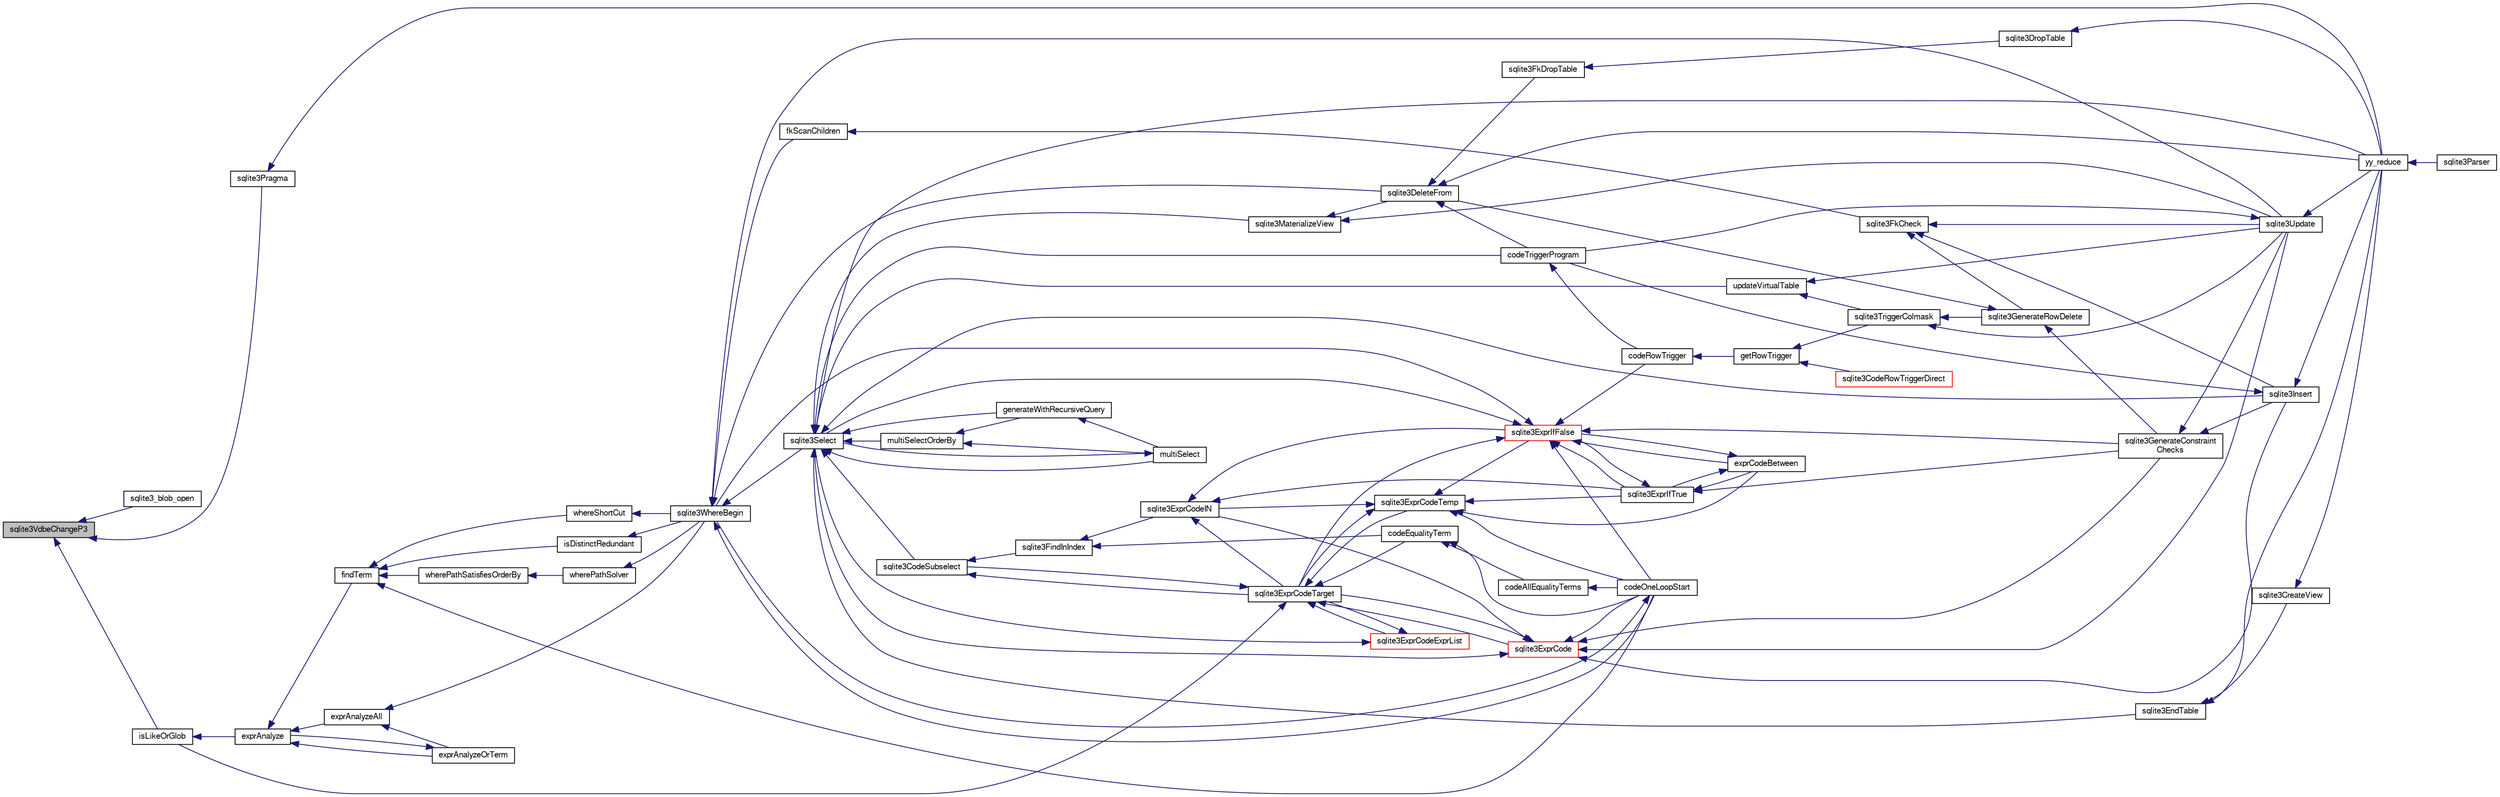 digraph "sqlite3VdbeChangeP3"
{
  edge [fontname="FreeSans",fontsize="10",labelfontname="FreeSans",labelfontsize="10"];
  node [fontname="FreeSans",fontsize="10",shape=record];
  rankdir="LR";
  Node745880 [label="sqlite3VdbeChangeP3",height=0.2,width=0.4,color="black", fillcolor="grey75", style="filled", fontcolor="black"];
  Node745880 -> Node745881 [dir="back",color="midnightblue",fontsize="10",style="solid",fontname="FreeSans"];
  Node745881 [label="sqlite3_blob_open",height=0.2,width=0.4,color="black", fillcolor="white", style="filled",URL="$sqlite3_8h.html#adb8ad839a5bdd62a43785132bc7dd518"];
  Node745880 -> Node745882 [dir="back",color="midnightblue",fontsize="10",style="solid",fontname="FreeSans"];
  Node745882 [label="sqlite3Pragma",height=0.2,width=0.4,color="black", fillcolor="white", style="filled",URL="$sqlite3_8c.html#a111391370f58f8e6a6eca51fd34d62ed"];
  Node745882 -> Node745883 [dir="back",color="midnightblue",fontsize="10",style="solid",fontname="FreeSans"];
  Node745883 [label="yy_reduce",height=0.2,width=0.4,color="black", fillcolor="white", style="filled",URL="$sqlite3_8c.html#a7c419a9b25711c666a9a2449ef377f14"];
  Node745883 -> Node745884 [dir="back",color="midnightblue",fontsize="10",style="solid",fontname="FreeSans"];
  Node745884 [label="sqlite3Parser",height=0.2,width=0.4,color="black", fillcolor="white", style="filled",URL="$sqlite3_8c.html#a0327d71a5fabe0b6a343d78a2602e72a"];
  Node745880 -> Node745885 [dir="back",color="midnightblue",fontsize="10",style="solid",fontname="FreeSans"];
  Node745885 [label="isLikeOrGlob",height=0.2,width=0.4,color="black", fillcolor="white", style="filled",URL="$sqlite3_8c.html#a6c38e495198bf8976f68d1a6ebd74a50"];
  Node745885 -> Node745886 [dir="back",color="midnightblue",fontsize="10",style="solid",fontname="FreeSans"];
  Node745886 [label="exprAnalyze",height=0.2,width=0.4,color="black", fillcolor="white", style="filled",URL="$sqlite3_8c.html#acb10e48c9a4184a4edd9bfd5b14ad0b7"];
  Node745886 -> Node745887 [dir="back",color="midnightblue",fontsize="10",style="solid",fontname="FreeSans"];
  Node745887 [label="findTerm",height=0.2,width=0.4,color="black", fillcolor="white", style="filled",URL="$sqlite3_8c.html#af26eb1eed85001fcf29fa189b631ac4b"];
  Node745887 -> Node745888 [dir="back",color="midnightblue",fontsize="10",style="solid",fontname="FreeSans"];
  Node745888 [label="isDistinctRedundant",height=0.2,width=0.4,color="black", fillcolor="white", style="filled",URL="$sqlite3_8c.html#acfc2ade61d376596f173a8f70fea379b"];
  Node745888 -> Node745889 [dir="back",color="midnightblue",fontsize="10",style="solid",fontname="FreeSans"];
  Node745889 [label="sqlite3WhereBegin",height=0.2,width=0.4,color="black", fillcolor="white", style="filled",URL="$sqlite3_8c.html#acad049f5c9a96a8118cffd5e5ce89f7c"];
  Node745889 -> Node745890 [dir="back",color="midnightblue",fontsize="10",style="solid",fontname="FreeSans"];
  Node745890 [label="sqlite3DeleteFrom",height=0.2,width=0.4,color="black", fillcolor="white", style="filled",URL="$sqlite3_8c.html#ab9b4b45349188b49eabb23f94608a091"];
  Node745890 -> Node745891 [dir="back",color="midnightblue",fontsize="10",style="solid",fontname="FreeSans"];
  Node745891 [label="sqlite3FkDropTable",height=0.2,width=0.4,color="black", fillcolor="white", style="filled",URL="$sqlite3_8c.html#a1218c6fc74e89152ceaa4760e82f5ef9"];
  Node745891 -> Node745892 [dir="back",color="midnightblue",fontsize="10",style="solid",fontname="FreeSans"];
  Node745892 [label="sqlite3DropTable",height=0.2,width=0.4,color="black", fillcolor="white", style="filled",URL="$sqlite3_8c.html#a5534f77364b5568783c0e50db3c9defb"];
  Node745892 -> Node745883 [dir="back",color="midnightblue",fontsize="10",style="solid",fontname="FreeSans"];
  Node745890 -> Node745893 [dir="back",color="midnightblue",fontsize="10",style="solid",fontname="FreeSans"];
  Node745893 [label="codeTriggerProgram",height=0.2,width=0.4,color="black", fillcolor="white", style="filled",URL="$sqlite3_8c.html#a120801f59d9281d201d2ff4b2606836e"];
  Node745893 -> Node745894 [dir="back",color="midnightblue",fontsize="10",style="solid",fontname="FreeSans"];
  Node745894 [label="codeRowTrigger",height=0.2,width=0.4,color="black", fillcolor="white", style="filled",URL="$sqlite3_8c.html#a463cea5aaaf388b560b206570a0022fc"];
  Node745894 -> Node745895 [dir="back",color="midnightblue",fontsize="10",style="solid",fontname="FreeSans"];
  Node745895 [label="getRowTrigger",height=0.2,width=0.4,color="black", fillcolor="white", style="filled",URL="$sqlite3_8c.html#a69626ef20b540d1a2b19cf56f3f45689"];
  Node745895 -> Node745896 [dir="back",color="midnightblue",fontsize="10",style="solid",fontname="FreeSans"];
  Node745896 [label="sqlite3CodeRowTriggerDirect",height=0.2,width=0.4,color="red", fillcolor="white", style="filled",URL="$sqlite3_8c.html#ad92829f9001bcf89a0299dad5a48acd4"];
  Node745895 -> Node745903 [dir="back",color="midnightblue",fontsize="10",style="solid",fontname="FreeSans"];
  Node745903 [label="sqlite3TriggerColmask",height=0.2,width=0.4,color="black", fillcolor="white", style="filled",URL="$sqlite3_8c.html#acace8e99e37ae5e84ea03c65e820c540"];
  Node745903 -> Node745898 [dir="back",color="midnightblue",fontsize="10",style="solid",fontname="FreeSans"];
  Node745898 [label="sqlite3GenerateRowDelete",height=0.2,width=0.4,color="black", fillcolor="white", style="filled",URL="$sqlite3_8c.html#a2c76cbf3027fc18fdbb8cb4cd96b77d9"];
  Node745898 -> Node745890 [dir="back",color="midnightblue",fontsize="10",style="solid",fontname="FreeSans"];
  Node745898 -> Node745899 [dir="back",color="midnightblue",fontsize="10",style="solid",fontname="FreeSans"];
  Node745899 [label="sqlite3GenerateConstraint\lChecks",height=0.2,width=0.4,color="black", fillcolor="white", style="filled",URL="$sqlite3_8c.html#aef639c1e6a0c0a67ca6e7690ad931bd2"];
  Node745899 -> Node745900 [dir="back",color="midnightblue",fontsize="10",style="solid",fontname="FreeSans"];
  Node745900 [label="sqlite3Insert",height=0.2,width=0.4,color="black", fillcolor="white", style="filled",URL="$sqlite3_8c.html#a5b17c9c2000bae6bdff8e6be48d7dc2b"];
  Node745900 -> Node745893 [dir="back",color="midnightblue",fontsize="10",style="solid",fontname="FreeSans"];
  Node745900 -> Node745883 [dir="back",color="midnightblue",fontsize="10",style="solid",fontname="FreeSans"];
  Node745899 -> Node745901 [dir="back",color="midnightblue",fontsize="10",style="solid",fontname="FreeSans"];
  Node745901 [label="sqlite3Update",height=0.2,width=0.4,color="black", fillcolor="white", style="filled",URL="$sqlite3_8c.html#ac5aa67c46e8cc8174566fabe6809fafa"];
  Node745901 -> Node745893 [dir="back",color="midnightblue",fontsize="10",style="solid",fontname="FreeSans"];
  Node745901 -> Node745883 [dir="back",color="midnightblue",fontsize="10",style="solid",fontname="FreeSans"];
  Node745903 -> Node745901 [dir="back",color="midnightblue",fontsize="10",style="solid",fontname="FreeSans"];
  Node745890 -> Node745883 [dir="back",color="midnightblue",fontsize="10",style="solid",fontname="FreeSans"];
  Node745889 -> Node745904 [dir="back",color="midnightblue",fontsize="10",style="solid",fontname="FreeSans"];
  Node745904 [label="fkScanChildren",height=0.2,width=0.4,color="black", fillcolor="white", style="filled",URL="$sqlite3_8c.html#a67c9dcb484336b3155e7a82a037d4691"];
  Node745904 -> Node745905 [dir="back",color="midnightblue",fontsize="10",style="solid",fontname="FreeSans"];
  Node745905 [label="sqlite3FkCheck",height=0.2,width=0.4,color="black", fillcolor="white", style="filled",URL="$sqlite3_8c.html#aa38fb76c7d6f48f19772877a41703b92"];
  Node745905 -> Node745898 [dir="back",color="midnightblue",fontsize="10",style="solid",fontname="FreeSans"];
  Node745905 -> Node745900 [dir="back",color="midnightblue",fontsize="10",style="solid",fontname="FreeSans"];
  Node745905 -> Node745901 [dir="back",color="midnightblue",fontsize="10",style="solid",fontname="FreeSans"];
  Node745889 -> Node745906 [dir="back",color="midnightblue",fontsize="10",style="solid",fontname="FreeSans"];
  Node745906 [label="sqlite3Select",height=0.2,width=0.4,color="black", fillcolor="white", style="filled",URL="$sqlite3_8c.html#a2465ee8c956209ba4b272477b7c21a45"];
  Node745906 -> Node745907 [dir="back",color="midnightblue",fontsize="10",style="solid",fontname="FreeSans"];
  Node745907 [label="sqlite3CodeSubselect",height=0.2,width=0.4,color="black", fillcolor="white", style="filled",URL="$sqlite3_8c.html#aa69b46d2204a1d1b110107a1be12ee0c"];
  Node745907 -> Node745908 [dir="back",color="midnightblue",fontsize="10",style="solid",fontname="FreeSans"];
  Node745908 [label="sqlite3FindInIndex",height=0.2,width=0.4,color="black", fillcolor="white", style="filled",URL="$sqlite3_8c.html#af7d8c56ab0231f44bb5f87b3fafeffb2"];
  Node745908 -> Node745909 [dir="back",color="midnightblue",fontsize="10",style="solid",fontname="FreeSans"];
  Node745909 [label="sqlite3ExprCodeIN",height=0.2,width=0.4,color="black", fillcolor="white", style="filled",URL="$sqlite3_8c.html#ad9cf4f5b5ffb90c24a4a0900c8626193"];
  Node745909 -> Node745910 [dir="back",color="midnightblue",fontsize="10",style="solid",fontname="FreeSans"];
  Node745910 [label="sqlite3ExprCodeTarget",height=0.2,width=0.4,color="black", fillcolor="white", style="filled",URL="$sqlite3_8c.html#a4f308397a0a3ed299ed31aaa1ae2a293"];
  Node745910 -> Node745907 [dir="back",color="midnightblue",fontsize="10",style="solid",fontname="FreeSans"];
  Node745910 -> Node745911 [dir="back",color="midnightblue",fontsize="10",style="solid",fontname="FreeSans"];
  Node745911 [label="sqlite3ExprCodeTemp",height=0.2,width=0.4,color="black", fillcolor="white", style="filled",URL="$sqlite3_8c.html#a3bc5c1ccb3c5851847e2aeb4a84ae1fc"];
  Node745911 -> Node745909 [dir="back",color="midnightblue",fontsize="10",style="solid",fontname="FreeSans"];
  Node745911 -> Node745910 [dir="back",color="midnightblue",fontsize="10",style="solid",fontname="FreeSans"];
  Node745911 -> Node745912 [dir="back",color="midnightblue",fontsize="10",style="solid",fontname="FreeSans"];
  Node745912 [label="exprCodeBetween",height=0.2,width=0.4,color="black", fillcolor="white", style="filled",URL="$sqlite3_8c.html#abd053493214542bca8f406f42145d173"];
  Node745912 -> Node745913 [dir="back",color="midnightblue",fontsize="10",style="solid",fontname="FreeSans"];
  Node745913 [label="sqlite3ExprIfTrue",height=0.2,width=0.4,color="black", fillcolor="white", style="filled",URL="$sqlite3_8c.html#ad93a55237c23e1b743ab1f59df1a1444"];
  Node745913 -> Node745912 [dir="back",color="midnightblue",fontsize="10",style="solid",fontname="FreeSans"];
  Node745913 -> Node745914 [dir="back",color="midnightblue",fontsize="10",style="solid",fontname="FreeSans"];
  Node745914 [label="sqlite3ExprIfFalse",height=0.2,width=0.4,color="red", fillcolor="white", style="filled",URL="$sqlite3_8c.html#af97ecccb5d56e321e118414b08f65b71"];
  Node745914 -> Node745910 [dir="back",color="midnightblue",fontsize="10",style="solid",fontname="FreeSans"];
  Node745914 -> Node745912 [dir="back",color="midnightblue",fontsize="10",style="solid",fontname="FreeSans"];
  Node745914 -> Node745913 [dir="back",color="midnightblue",fontsize="10",style="solid",fontname="FreeSans"];
  Node745914 -> Node745899 [dir="back",color="midnightblue",fontsize="10",style="solid",fontname="FreeSans"];
  Node745914 -> Node745906 [dir="back",color="midnightblue",fontsize="10",style="solid",fontname="FreeSans"];
  Node745914 -> Node745894 [dir="back",color="midnightblue",fontsize="10",style="solid",fontname="FreeSans"];
  Node745914 -> Node745927 [dir="back",color="midnightblue",fontsize="10",style="solid",fontname="FreeSans"];
  Node745927 [label="codeOneLoopStart",height=0.2,width=0.4,color="black", fillcolor="white", style="filled",URL="$sqlite3_8c.html#aa868875120b151c169cc79139ed6e008"];
  Node745927 -> Node745889 [dir="back",color="midnightblue",fontsize="10",style="solid",fontname="FreeSans"];
  Node745914 -> Node745889 [dir="back",color="midnightblue",fontsize="10",style="solid",fontname="FreeSans"];
  Node745913 -> Node745899 [dir="back",color="midnightblue",fontsize="10",style="solid",fontname="FreeSans"];
  Node745912 -> Node745914 [dir="back",color="midnightblue",fontsize="10",style="solid",fontname="FreeSans"];
  Node745911 -> Node745913 [dir="back",color="midnightblue",fontsize="10",style="solid",fontname="FreeSans"];
  Node745911 -> Node745914 [dir="back",color="midnightblue",fontsize="10",style="solid",fontname="FreeSans"];
  Node745911 -> Node745927 [dir="back",color="midnightblue",fontsize="10",style="solid",fontname="FreeSans"];
  Node745910 -> Node745928 [dir="back",color="midnightblue",fontsize="10",style="solid",fontname="FreeSans"];
  Node745928 [label="sqlite3ExprCode",height=0.2,width=0.4,color="red", fillcolor="white", style="filled",URL="$sqlite3_8c.html#a75f270fb0b111b86924cca4ea507b417"];
  Node745928 -> Node745909 [dir="back",color="midnightblue",fontsize="10",style="solid",fontname="FreeSans"];
  Node745928 -> Node745910 [dir="back",color="midnightblue",fontsize="10",style="solid",fontname="FreeSans"];
  Node745928 -> Node745900 [dir="back",color="midnightblue",fontsize="10",style="solid",fontname="FreeSans"];
  Node745928 -> Node745899 [dir="back",color="midnightblue",fontsize="10",style="solid",fontname="FreeSans"];
  Node745928 -> Node745906 [dir="back",color="midnightblue",fontsize="10",style="solid",fontname="FreeSans"];
  Node745928 -> Node745901 [dir="back",color="midnightblue",fontsize="10",style="solid",fontname="FreeSans"];
  Node745928 -> Node745927 [dir="back",color="midnightblue",fontsize="10",style="solid",fontname="FreeSans"];
  Node745910 -> Node745940 [dir="back",color="midnightblue",fontsize="10",style="solid",fontname="FreeSans"];
  Node745940 [label="sqlite3ExprCodeExprList",height=0.2,width=0.4,color="red", fillcolor="white", style="filled",URL="$sqlite3_8c.html#a05b2b3dc3de7565de24eb3a2ff4e9566"];
  Node745940 -> Node745910 [dir="back",color="midnightblue",fontsize="10",style="solid",fontname="FreeSans"];
  Node745940 -> Node745906 [dir="back",color="midnightblue",fontsize="10",style="solid",fontname="FreeSans"];
  Node745910 -> Node745885 [dir="back",color="midnightblue",fontsize="10",style="solid",fontname="FreeSans"];
  Node745910 -> Node745943 [dir="back",color="midnightblue",fontsize="10",style="solid",fontname="FreeSans"];
  Node745943 [label="codeEqualityTerm",height=0.2,width=0.4,color="black", fillcolor="white", style="filled",URL="$sqlite3_8c.html#ad88a57073f031452c9843e97f15acc47"];
  Node745943 -> Node745944 [dir="back",color="midnightblue",fontsize="10",style="solid",fontname="FreeSans"];
  Node745944 [label="codeAllEqualityTerms",height=0.2,width=0.4,color="black", fillcolor="white", style="filled",URL="$sqlite3_8c.html#a3095598b812500a4efe41bf17cd49381"];
  Node745944 -> Node745927 [dir="back",color="midnightblue",fontsize="10",style="solid",fontname="FreeSans"];
  Node745943 -> Node745927 [dir="back",color="midnightblue",fontsize="10",style="solid",fontname="FreeSans"];
  Node745909 -> Node745913 [dir="back",color="midnightblue",fontsize="10",style="solid",fontname="FreeSans"];
  Node745909 -> Node745914 [dir="back",color="midnightblue",fontsize="10",style="solid",fontname="FreeSans"];
  Node745908 -> Node745943 [dir="back",color="midnightblue",fontsize="10",style="solid",fontname="FreeSans"];
  Node745907 -> Node745910 [dir="back",color="midnightblue",fontsize="10",style="solid",fontname="FreeSans"];
  Node745906 -> Node745920 [dir="back",color="midnightblue",fontsize="10",style="solid",fontname="FreeSans"];
  Node745920 [label="sqlite3EndTable",height=0.2,width=0.4,color="black", fillcolor="white", style="filled",URL="$sqlite3_8c.html#a7b5f2c66c0f0b6f819d970ca389768b0"];
  Node745920 -> Node745921 [dir="back",color="midnightblue",fontsize="10",style="solid",fontname="FreeSans"];
  Node745921 [label="sqlite3CreateView",height=0.2,width=0.4,color="black", fillcolor="white", style="filled",URL="$sqlite3_8c.html#a9d85cb00ff71dee5cd9a019503a6982e"];
  Node745921 -> Node745883 [dir="back",color="midnightblue",fontsize="10",style="solid",fontname="FreeSans"];
  Node745920 -> Node745883 [dir="back",color="midnightblue",fontsize="10",style="solid",fontname="FreeSans"];
  Node745906 -> Node745945 [dir="back",color="midnightblue",fontsize="10",style="solid",fontname="FreeSans"];
  Node745945 [label="sqlite3MaterializeView",height=0.2,width=0.4,color="black", fillcolor="white", style="filled",URL="$sqlite3_8c.html#a4557984b0b75f998fb0c3f231c9b1def"];
  Node745945 -> Node745890 [dir="back",color="midnightblue",fontsize="10",style="solid",fontname="FreeSans"];
  Node745945 -> Node745901 [dir="back",color="midnightblue",fontsize="10",style="solid",fontname="FreeSans"];
  Node745906 -> Node745900 [dir="back",color="midnightblue",fontsize="10",style="solid",fontname="FreeSans"];
  Node745906 -> Node745936 [dir="back",color="midnightblue",fontsize="10",style="solid",fontname="FreeSans"];
  Node745936 [label="generateWithRecursiveQuery",height=0.2,width=0.4,color="black", fillcolor="white", style="filled",URL="$sqlite3_8c.html#ade2c3663fa9c3b9676507984b9483942"];
  Node745936 -> Node745937 [dir="back",color="midnightblue",fontsize="10",style="solid",fontname="FreeSans"];
  Node745937 [label="multiSelect",height=0.2,width=0.4,color="black", fillcolor="white", style="filled",URL="$sqlite3_8c.html#a6456c61f3d9b2389738753cedfa24fa7"];
  Node745937 -> Node745906 [dir="back",color="midnightblue",fontsize="10",style="solid",fontname="FreeSans"];
  Node745906 -> Node745937 [dir="back",color="midnightblue",fontsize="10",style="solid",fontname="FreeSans"];
  Node745906 -> Node745938 [dir="back",color="midnightblue",fontsize="10",style="solid",fontname="FreeSans"];
  Node745938 [label="multiSelectOrderBy",height=0.2,width=0.4,color="black", fillcolor="white", style="filled",URL="$sqlite3_8c.html#afcdb8488c6f4dfdadaf9f04bca35b808"];
  Node745938 -> Node745936 [dir="back",color="midnightblue",fontsize="10",style="solid",fontname="FreeSans"];
  Node745938 -> Node745937 [dir="back",color="midnightblue",fontsize="10",style="solid",fontname="FreeSans"];
  Node745906 -> Node745893 [dir="back",color="midnightblue",fontsize="10",style="solid",fontname="FreeSans"];
  Node745906 -> Node745946 [dir="back",color="midnightblue",fontsize="10",style="solid",fontname="FreeSans"];
  Node745946 [label="updateVirtualTable",height=0.2,width=0.4,color="black", fillcolor="white", style="filled",URL="$sqlite3_8c.html#a740220531db9293c39a2cdd7da3f74e1"];
  Node745946 -> Node745903 [dir="back",color="midnightblue",fontsize="10",style="solid",fontname="FreeSans"];
  Node745946 -> Node745901 [dir="back",color="midnightblue",fontsize="10",style="solid",fontname="FreeSans"];
  Node745906 -> Node745883 [dir="back",color="midnightblue",fontsize="10",style="solid",fontname="FreeSans"];
  Node745889 -> Node745901 [dir="back",color="midnightblue",fontsize="10",style="solid",fontname="FreeSans"];
  Node745889 -> Node745927 [dir="back",color="midnightblue",fontsize="10",style="solid",fontname="FreeSans"];
  Node745887 -> Node745927 [dir="back",color="midnightblue",fontsize="10",style="solid",fontname="FreeSans"];
  Node745887 -> Node745947 [dir="back",color="midnightblue",fontsize="10",style="solid",fontname="FreeSans"];
  Node745947 [label="wherePathSatisfiesOrderBy",height=0.2,width=0.4,color="black", fillcolor="white", style="filled",URL="$sqlite3_8c.html#a0d0fdea0c17942906bcb742c15cf8861"];
  Node745947 -> Node745948 [dir="back",color="midnightblue",fontsize="10",style="solid",fontname="FreeSans"];
  Node745948 [label="wherePathSolver",height=0.2,width=0.4,color="black", fillcolor="white", style="filled",URL="$sqlite3_8c.html#aebc15a04540468c220b31d00e9b29fe6"];
  Node745948 -> Node745889 [dir="back",color="midnightblue",fontsize="10",style="solid",fontname="FreeSans"];
  Node745887 -> Node745949 [dir="back",color="midnightblue",fontsize="10",style="solid",fontname="FreeSans"];
  Node745949 [label="whereShortCut",height=0.2,width=0.4,color="black", fillcolor="white", style="filled",URL="$sqlite3_8c.html#ae1e6727024b08b6596d4d28882587b86"];
  Node745949 -> Node745889 [dir="back",color="midnightblue",fontsize="10",style="solid",fontname="FreeSans"];
  Node745886 -> Node745950 [dir="back",color="midnightblue",fontsize="10",style="solid",fontname="FreeSans"];
  Node745950 [label="exprAnalyzeAll",height=0.2,width=0.4,color="black", fillcolor="white", style="filled",URL="$sqlite3_8c.html#a2e7a957af98e240fa68e34d6ff639437"];
  Node745950 -> Node745951 [dir="back",color="midnightblue",fontsize="10",style="solid",fontname="FreeSans"];
  Node745951 [label="exprAnalyzeOrTerm",height=0.2,width=0.4,color="black", fillcolor="white", style="filled",URL="$sqlite3_8c.html#ab95cabd8b51cb2291b5bef0c4a3776d2"];
  Node745951 -> Node745886 [dir="back",color="midnightblue",fontsize="10",style="solid",fontname="FreeSans"];
  Node745950 -> Node745889 [dir="back",color="midnightblue",fontsize="10",style="solid",fontname="FreeSans"];
  Node745886 -> Node745951 [dir="back",color="midnightblue",fontsize="10",style="solid",fontname="FreeSans"];
}
